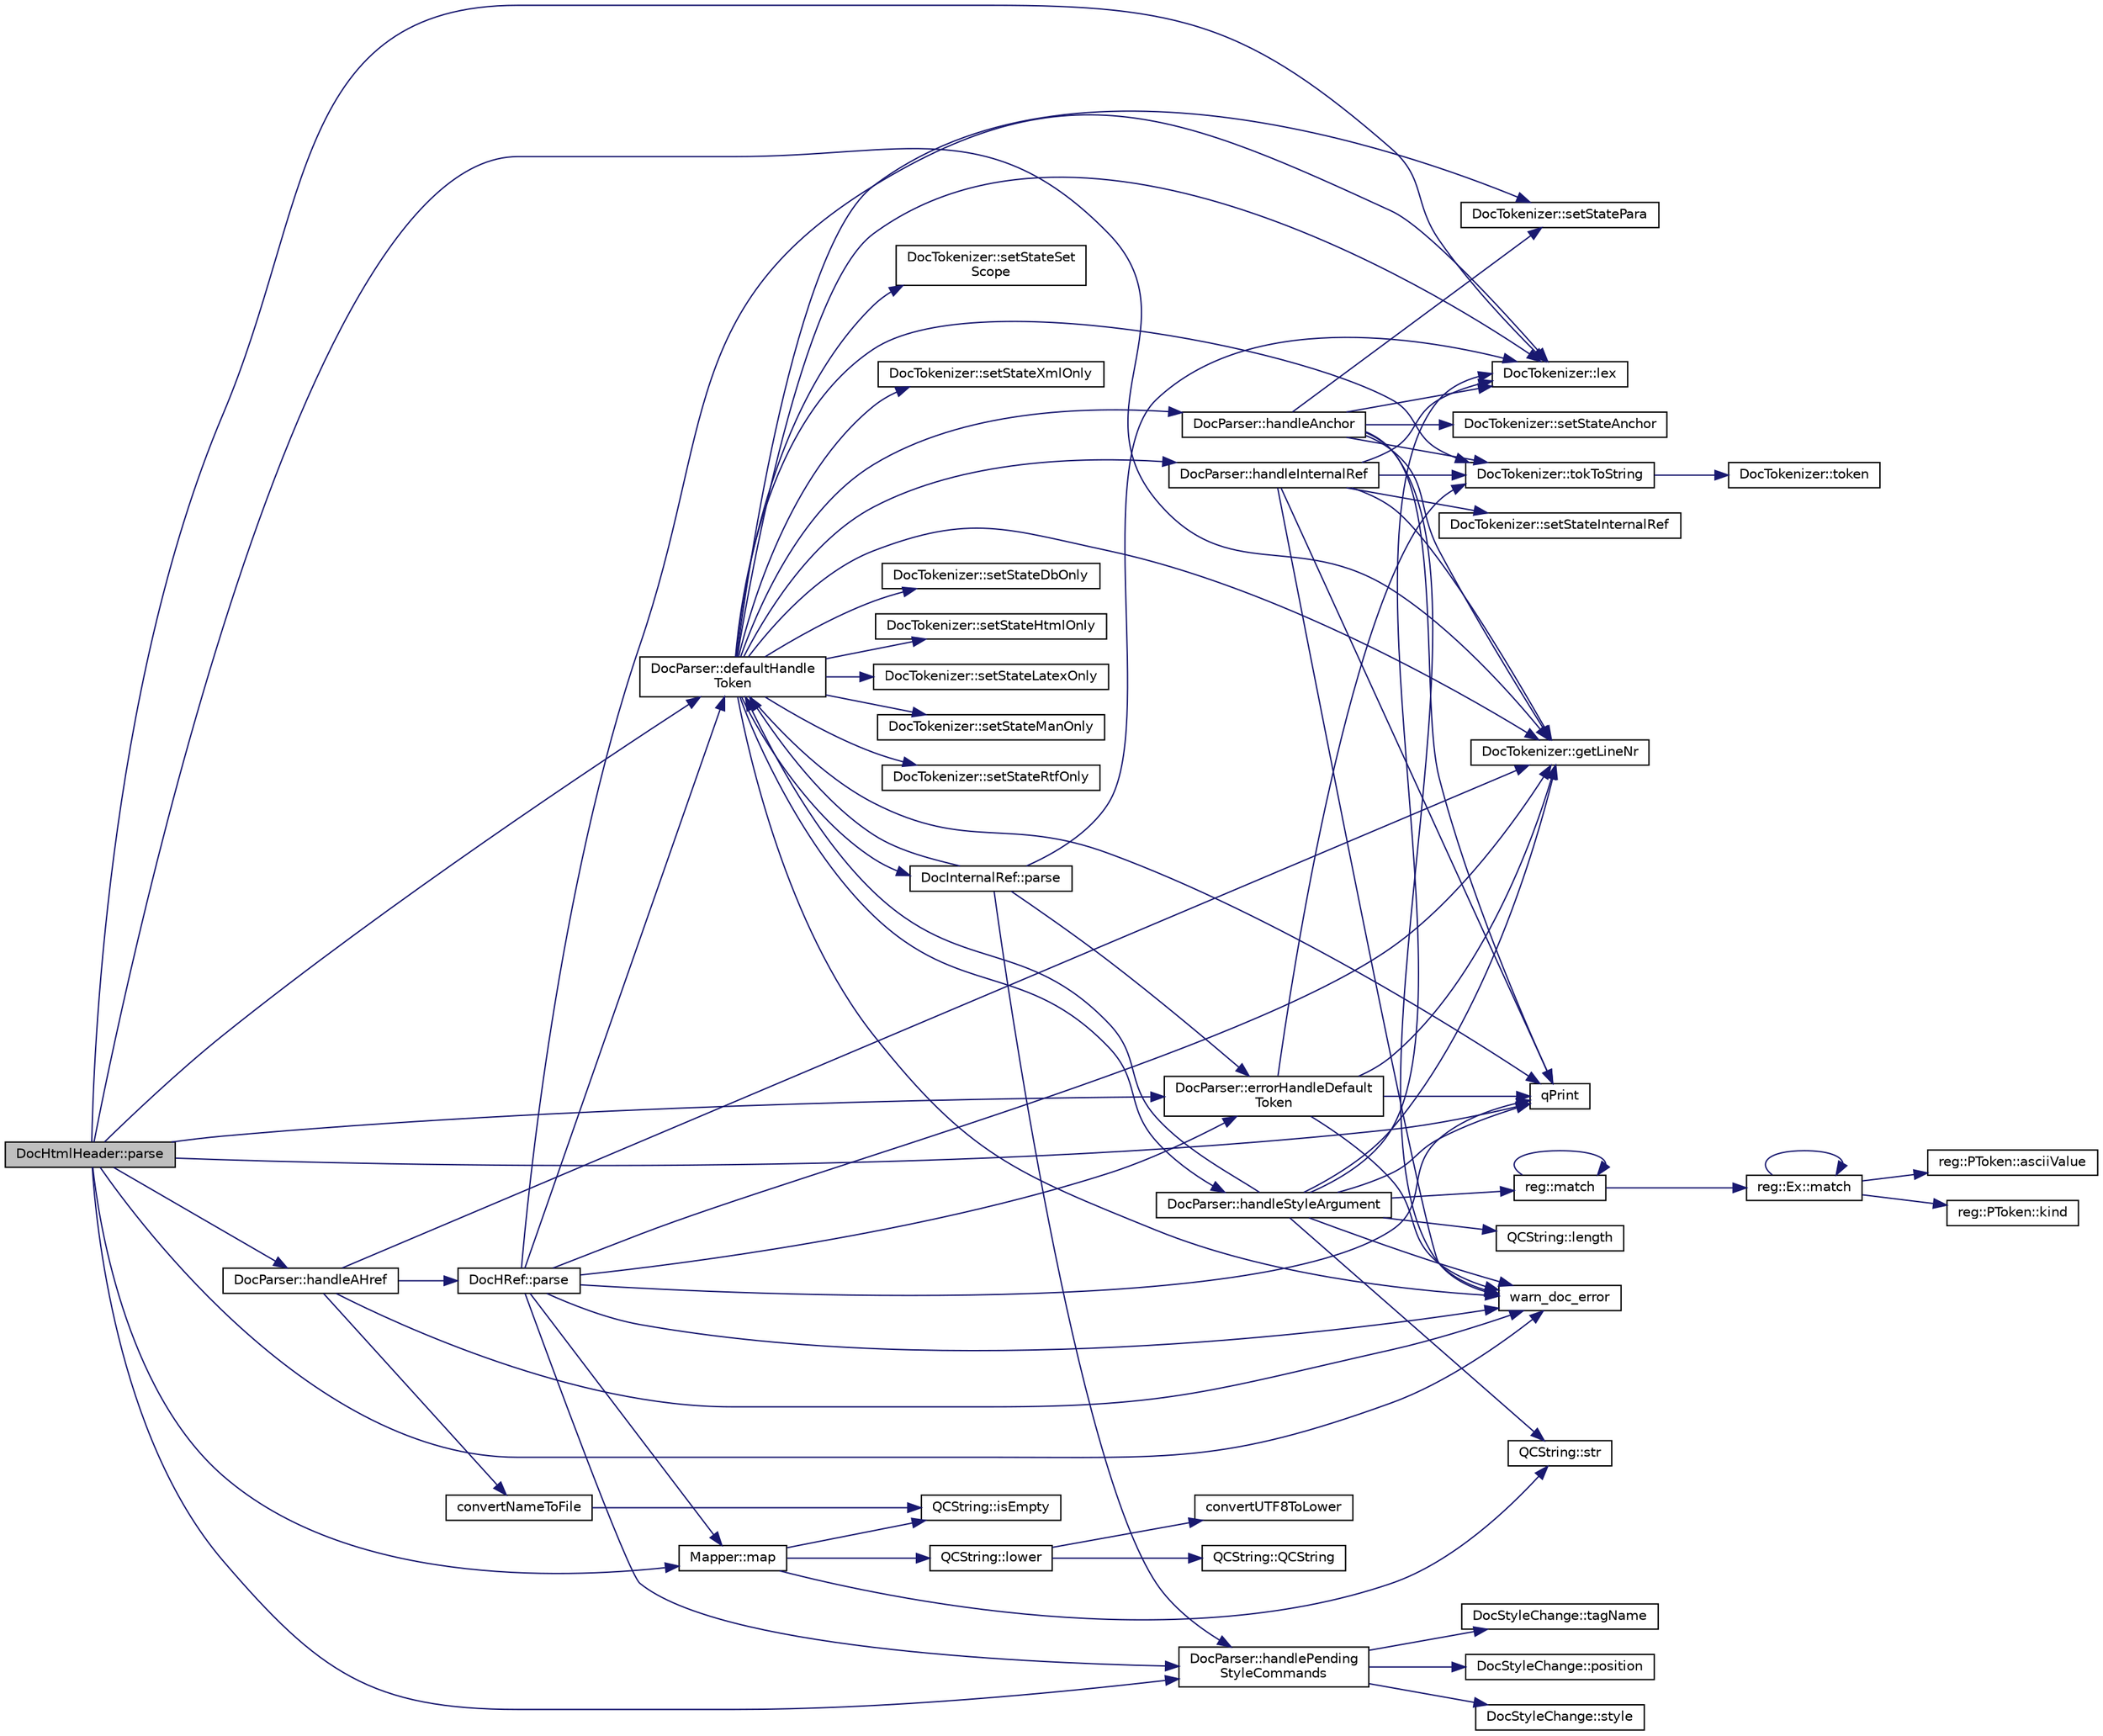 digraph "DocHtmlHeader::parse"
{
 // LATEX_PDF_SIZE
  edge [fontname="Helvetica",fontsize="10",labelfontname="Helvetica",labelfontsize="10"];
  node [fontname="Helvetica",fontsize="10",shape=record];
  rankdir="LR";
  Node1 [label="DocHtmlHeader::parse",height=0.2,width=0.4,color="black", fillcolor="grey75", style="filled", fontcolor="black",tooltip=" "];
  Node1 -> Node2 [color="midnightblue",fontsize="10",style="solid",fontname="Helvetica"];
  Node2 [label="DocParser::defaultHandle\lToken",height=0.2,width=0.4,color="black", fillcolor="white", style="filled",URL="$classDocParser.html#ae3b839888ebff196345bf51d4aa323cb",tooltip=" "];
  Node2 -> Node3 [color="midnightblue",fontsize="10",style="solid",fontname="Helvetica"];
  Node3 [label="DocTokenizer::getLineNr",height=0.2,width=0.4,color="black", fillcolor="white", style="filled",URL="$classDocTokenizer.html#ae5366d3fa4095f81903bcc38ca7c88c7",tooltip=" "];
  Node2 -> Node4 [color="midnightblue",fontsize="10",style="solid",fontname="Helvetica"];
  Node4 [label="DocParser::handleAnchor",height=0.2,width=0.4,color="black", fillcolor="white", style="filled",URL="$classDocParser.html#a954683643a71b9f80f5be6dc5ad89bd2",tooltip=" "];
  Node4 -> Node3 [color="midnightblue",fontsize="10",style="solid",fontname="Helvetica"];
  Node4 -> Node5 [color="midnightblue",fontsize="10",style="solid",fontname="Helvetica"];
  Node5 [label="DocTokenizer::lex",height=0.2,width=0.4,color="black", fillcolor="white", style="filled",URL="$classDocTokenizer.html#a8986c06e98f6abf4c375fc8a3629a3b8",tooltip=" "];
  Node4 -> Node6 [color="midnightblue",fontsize="10",style="solid",fontname="Helvetica"];
  Node6 [label="qPrint",height=0.2,width=0.4,color="black", fillcolor="white", style="filled",URL="$qcstring_8h.html#a9851ebb5ae2f65b4d2b1d08421edbfd2",tooltip=" "];
  Node4 -> Node7 [color="midnightblue",fontsize="10",style="solid",fontname="Helvetica"];
  Node7 [label="DocTokenizer::setStateAnchor",height=0.2,width=0.4,color="black", fillcolor="white", style="filled",URL="$classDocTokenizer.html#a61dcd0ef63e1d16cf7fe47ecf5bc8892",tooltip=" "];
  Node4 -> Node8 [color="midnightblue",fontsize="10",style="solid",fontname="Helvetica"];
  Node8 [label="DocTokenizer::setStatePara",height=0.2,width=0.4,color="black", fillcolor="white", style="filled",URL="$classDocTokenizer.html#ae3c97a1c50f2345ed8a821b064752e4c",tooltip=" "];
  Node4 -> Node9 [color="midnightblue",fontsize="10",style="solid",fontname="Helvetica"];
  Node9 [label="DocTokenizer::tokToString",height=0.2,width=0.4,color="black", fillcolor="white", style="filled",URL="$classDocTokenizer.html#a37658bdc27c38125a5adc9e3278df7a4",tooltip=" "];
  Node9 -> Node10 [color="midnightblue",fontsize="10",style="solid",fontname="Helvetica"];
  Node10 [label="DocTokenizer::token",height=0.2,width=0.4,color="black", fillcolor="white", style="filled",URL="$classDocTokenizer.html#a060403865cc48ca7f55af46d8272282c",tooltip=" "];
  Node4 -> Node11 [color="midnightblue",fontsize="10",style="solid",fontname="Helvetica"];
  Node11 [label="warn_doc_error",height=0.2,width=0.4,color="black", fillcolor="white", style="filled",URL="$message_8cpp.html#a64240af0f75c8052d6bb3a4d1c684936",tooltip=" "];
  Node2 -> Node12 [color="midnightblue",fontsize="10",style="solid",fontname="Helvetica"];
  Node12 [label="DocParser::handleInternalRef",height=0.2,width=0.4,color="black", fillcolor="white", style="filled",URL="$classDocParser.html#acfc6b3d27d0cef1ce9177fb56291366d",tooltip=" "];
  Node12 -> Node3 [color="midnightblue",fontsize="10",style="solid",fontname="Helvetica"];
  Node12 -> Node5 [color="midnightblue",fontsize="10",style="solid",fontname="Helvetica"];
  Node12 -> Node6 [color="midnightblue",fontsize="10",style="solid",fontname="Helvetica"];
  Node12 -> Node13 [color="midnightblue",fontsize="10",style="solid",fontname="Helvetica"];
  Node13 [label="DocTokenizer::setStateInternalRef",height=0.2,width=0.4,color="black", fillcolor="white", style="filled",URL="$classDocTokenizer.html#ac3823e30efb8777b24236bf28c1fac52",tooltip=" "];
  Node12 -> Node9 [color="midnightblue",fontsize="10",style="solid",fontname="Helvetica"];
  Node12 -> Node11 [color="midnightblue",fontsize="10",style="solid",fontname="Helvetica"];
  Node2 -> Node14 [color="midnightblue",fontsize="10",style="solid",fontname="Helvetica"];
  Node14 [label="DocParser::handleStyleArgument",height=0.2,width=0.4,color="black", fillcolor="white", style="filled",URL="$classDocParser.html#a8bd122254c5818e5984dae6c31c2dbad",tooltip=" "];
  Node14 -> Node2 [color="midnightblue",fontsize="10",style="solid",fontname="Helvetica"];
  Node14 -> Node3 [color="midnightblue",fontsize="10",style="solid",fontname="Helvetica"];
  Node14 -> Node15 [color="midnightblue",fontsize="10",style="solid",fontname="Helvetica"];
  Node15 [label="QCString::length",height=0.2,width=0.4,color="black", fillcolor="white", style="filled",URL="$classQCString.html#ac52596733e9110b778019946d73fb268",tooltip=" "];
  Node14 -> Node5 [color="midnightblue",fontsize="10",style="solid",fontname="Helvetica"];
  Node14 -> Node16 [color="midnightblue",fontsize="10",style="solid",fontname="Helvetica"];
  Node16 [label="reg::match",height=0.2,width=0.4,color="black", fillcolor="white", style="filled",URL="$namespacereg.html#a1a29dcc7e2ccf462503adc5d496881ae",tooltip=" "];
  Node16 -> Node16 [color="midnightblue",fontsize="10",style="solid",fontname="Helvetica"];
  Node16 -> Node17 [color="midnightblue",fontsize="10",style="solid",fontname="Helvetica"];
  Node17 [label="reg::Ex::match",height=0.2,width=0.4,color="black", fillcolor="white", style="filled",URL="$classreg_1_1Ex.html#a9fc6293038a87e8995a13c0fdfd11499",tooltip=" "];
  Node17 -> Node18 [color="midnightblue",fontsize="10",style="solid",fontname="Helvetica"];
  Node18 [label="reg::PToken::asciiValue",height=0.2,width=0.4,color="black", fillcolor="white", style="filled",URL="$classreg_1_1PToken.html#a34589c92a4e8ff59eb14c5536e760929",tooltip=" "];
  Node17 -> Node19 [color="midnightblue",fontsize="10",style="solid",fontname="Helvetica"];
  Node19 [label="reg::PToken::kind",height=0.2,width=0.4,color="black", fillcolor="white", style="filled",URL="$classreg_1_1PToken.html#a5b947291aff91a346d6526074989a9fa",tooltip=" "];
  Node17 -> Node17 [color="midnightblue",fontsize="10",style="solid",fontname="Helvetica"];
  Node14 -> Node6 [color="midnightblue",fontsize="10",style="solid",fontname="Helvetica"];
  Node14 -> Node20 [color="midnightblue",fontsize="10",style="solid",fontname="Helvetica"];
  Node20 [label="QCString::str",height=0.2,width=0.4,color="black", fillcolor="white", style="filled",URL="$classQCString.html#a9824b07232eea418ab3b3e7dc3178eec",tooltip=" "];
  Node14 -> Node11 [color="midnightblue",fontsize="10",style="solid",fontname="Helvetica"];
  Node2 -> Node5 [color="midnightblue",fontsize="10",style="solid",fontname="Helvetica"];
  Node2 -> Node21 [color="midnightblue",fontsize="10",style="solid",fontname="Helvetica"];
  Node21 [label="DocInternalRef::parse",height=0.2,width=0.4,color="black", fillcolor="white", style="filled",URL="$classDocInternalRef.html#ab9cc38fde444889a618974f396bf36ed",tooltip=" "];
  Node21 -> Node2 [color="midnightblue",fontsize="10",style="solid",fontname="Helvetica"];
  Node21 -> Node22 [color="midnightblue",fontsize="10",style="solid",fontname="Helvetica"];
  Node22 [label="DocParser::errorHandleDefault\lToken",height=0.2,width=0.4,color="black", fillcolor="white", style="filled",URL="$classDocParser.html#ac9b469e67a11a78b65a434e4e242c380",tooltip=" "];
  Node22 -> Node3 [color="midnightblue",fontsize="10",style="solid",fontname="Helvetica"];
  Node22 -> Node6 [color="midnightblue",fontsize="10",style="solid",fontname="Helvetica"];
  Node22 -> Node9 [color="midnightblue",fontsize="10",style="solid",fontname="Helvetica"];
  Node22 -> Node11 [color="midnightblue",fontsize="10",style="solid",fontname="Helvetica"];
  Node21 -> Node23 [color="midnightblue",fontsize="10",style="solid",fontname="Helvetica"];
  Node23 [label="DocParser::handlePending\lStyleCommands",height=0.2,width=0.4,color="black", fillcolor="white", style="filled",URL="$classDocParser.html#a0dc4012a002f37af6903c9edc7bd4265",tooltip=" "];
  Node23 -> Node24 [color="midnightblue",fontsize="10",style="solid",fontname="Helvetica"];
  Node24 [label="DocStyleChange::position",height=0.2,width=0.4,color="black", fillcolor="white", style="filled",URL="$classDocStyleChange.html#a9cfdbb1f8ace3872966d8e6338cc9720",tooltip=" "];
  Node23 -> Node25 [color="midnightblue",fontsize="10",style="solid",fontname="Helvetica"];
  Node25 [label="DocStyleChange::style",height=0.2,width=0.4,color="black", fillcolor="white", style="filled",URL="$classDocStyleChange.html#a56d079390f264e34af453a015bd2e2c9",tooltip=" "];
  Node23 -> Node26 [color="midnightblue",fontsize="10",style="solid",fontname="Helvetica"];
  Node26 [label="DocStyleChange::tagName",height=0.2,width=0.4,color="black", fillcolor="white", style="filled",URL="$classDocStyleChange.html#a44ca0ca006829c1ca5d0fb87cb699a84",tooltip=" "];
  Node21 -> Node5 [color="midnightblue",fontsize="10",style="solid",fontname="Helvetica"];
  Node2 -> Node6 [color="midnightblue",fontsize="10",style="solid",fontname="Helvetica"];
  Node2 -> Node27 [color="midnightblue",fontsize="10",style="solid",fontname="Helvetica"];
  Node27 [label="DocTokenizer::setStateDbOnly",height=0.2,width=0.4,color="black", fillcolor="white", style="filled",URL="$classDocTokenizer.html#abd6696245928c12d39088589853903f0",tooltip=" "];
  Node2 -> Node28 [color="midnightblue",fontsize="10",style="solid",fontname="Helvetica"];
  Node28 [label="DocTokenizer::setStateHtmlOnly",height=0.2,width=0.4,color="black", fillcolor="white", style="filled",URL="$classDocTokenizer.html#ac363da2884c9fac4485a41f4c62f30ec",tooltip=" "];
  Node2 -> Node29 [color="midnightblue",fontsize="10",style="solid",fontname="Helvetica"];
  Node29 [label="DocTokenizer::setStateLatexOnly",height=0.2,width=0.4,color="black", fillcolor="white", style="filled",URL="$classDocTokenizer.html#a809628767bfb37617b67e8909177c379",tooltip=" "];
  Node2 -> Node30 [color="midnightblue",fontsize="10",style="solid",fontname="Helvetica"];
  Node30 [label="DocTokenizer::setStateManOnly",height=0.2,width=0.4,color="black", fillcolor="white", style="filled",URL="$classDocTokenizer.html#a8b58ee7b91c9386f23990ae2a3aac4d6",tooltip=" "];
  Node2 -> Node8 [color="midnightblue",fontsize="10",style="solid",fontname="Helvetica"];
  Node2 -> Node31 [color="midnightblue",fontsize="10",style="solid",fontname="Helvetica"];
  Node31 [label="DocTokenizer::setStateRtfOnly",height=0.2,width=0.4,color="black", fillcolor="white", style="filled",URL="$classDocTokenizer.html#a663752c3113ff8c63348c9efb7dc48ab",tooltip=" "];
  Node2 -> Node32 [color="midnightblue",fontsize="10",style="solid",fontname="Helvetica"];
  Node32 [label="DocTokenizer::setStateSet\lScope",height=0.2,width=0.4,color="black", fillcolor="white", style="filled",URL="$classDocTokenizer.html#af231e89152d53e5c666cf3e18aaadb8f",tooltip=" "];
  Node2 -> Node33 [color="midnightblue",fontsize="10",style="solid",fontname="Helvetica"];
  Node33 [label="DocTokenizer::setStateXmlOnly",height=0.2,width=0.4,color="black", fillcolor="white", style="filled",URL="$classDocTokenizer.html#aeb9d0c6ca2a16fa2b0d11aaca48d29f7",tooltip=" "];
  Node2 -> Node9 [color="midnightblue",fontsize="10",style="solid",fontname="Helvetica"];
  Node2 -> Node11 [color="midnightblue",fontsize="10",style="solid",fontname="Helvetica"];
  Node1 -> Node22 [color="midnightblue",fontsize="10",style="solid",fontname="Helvetica"];
  Node1 -> Node3 [color="midnightblue",fontsize="10",style="solid",fontname="Helvetica"];
  Node1 -> Node34 [color="midnightblue",fontsize="10",style="solid",fontname="Helvetica"];
  Node34 [label="DocParser::handleAHref",height=0.2,width=0.4,color="black", fillcolor="white", style="filled",URL="$classDocParser.html#af16a336efd143d971f40c7213bbf98ce",tooltip=" "];
  Node34 -> Node35 [color="midnightblue",fontsize="10",style="solid",fontname="Helvetica"];
  Node35 [label="convertNameToFile",height=0.2,width=0.4,color="black", fillcolor="white", style="filled",URL="$util_8cpp.html#a8e04495ad97c6aab7960cc989e3f8c67",tooltip=" "];
  Node35 -> Node36 [color="midnightblue",fontsize="10",style="solid",fontname="Helvetica"];
  Node36 [label="QCString::isEmpty",height=0.2,width=0.4,color="black", fillcolor="white", style="filled",URL="$classQCString.html#a621c4090d69ad7d05ef8e5234376c3d8",tooltip=" "];
  Node34 -> Node3 [color="midnightblue",fontsize="10",style="solid",fontname="Helvetica"];
  Node34 -> Node37 [color="midnightblue",fontsize="10",style="solid",fontname="Helvetica"];
  Node37 [label="DocHRef::parse",height=0.2,width=0.4,color="black", fillcolor="white", style="filled",URL="$classDocHRef.html#a07934cfcbc2cfb3709b90915cf087135",tooltip=" "];
  Node37 -> Node2 [color="midnightblue",fontsize="10",style="solid",fontname="Helvetica"];
  Node37 -> Node22 [color="midnightblue",fontsize="10",style="solid",fontname="Helvetica"];
  Node37 -> Node3 [color="midnightblue",fontsize="10",style="solid",fontname="Helvetica"];
  Node37 -> Node23 [color="midnightblue",fontsize="10",style="solid",fontname="Helvetica"];
  Node37 -> Node5 [color="midnightblue",fontsize="10",style="solid",fontname="Helvetica"];
  Node37 -> Node38 [color="midnightblue",fontsize="10",style="solid",fontname="Helvetica"];
  Node38 [label="Mapper::map",height=0.2,width=0.4,color="black", fillcolor="white", style="filled",URL="$classMapper.html#a76bc83f0e5310d8c9b201957d341f4b5",tooltip=" "];
  Node38 -> Node36 [color="midnightblue",fontsize="10",style="solid",fontname="Helvetica"];
  Node38 -> Node39 [color="midnightblue",fontsize="10",style="solid",fontname="Helvetica"];
  Node39 [label="QCString::lower",height=0.2,width=0.4,color="black", fillcolor="white", style="filled",URL="$classQCString.html#a33688239622e659cfb469fbd62c9cccb",tooltip=" "];
  Node39 -> Node40 [color="midnightblue",fontsize="10",style="solid",fontname="Helvetica"];
  Node40 [label="convertUTF8ToLower",height=0.2,width=0.4,color="black", fillcolor="white", style="filled",URL="$utf8_8cpp.html#a90000b3876f8ff0fed72d2c31ecdfe11",tooltip=" "];
  Node39 -> Node41 [color="midnightblue",fontsize="10",style="solid",fontname="Helvetica"];
  Node41 [label="QCString::QCString",height=0.2,width=0.4,color="black", fillcolor="white", style="filled",URL="$classQCString.html#ad691e1087cc03e14e00d1147ae0ecab7",tooltip=" "];
  Node38 -> Node20 [color="midnightblue",fontsize="10",style="solid",fontname="Helvetica"];
  Node37 -> Node6 [color="midnightblue",fontsize="10",style="solid",fontname="Helvetica"];
  Node37 -> Node11 [color="midnightblue",fontsize="10",style="solid",fontname="Helvetica"];
  Node34 -> Node11 [color="midnightblue",fontsize="10",style="solid",fontname="Helvetica"];
  Node1 -> Node23 [color="midnightblue",fontsize="10",style="solid",fontname="Helvetica"];
  Node1 -> Node5 [color="midnightblue",fontsize="10",style="solid",fontname="Helvetica"];
  Node1 -> Node38 [color="midnightblue",fontsize="10",style="solid",fontname="Helvetica"];
  Node1 -> Node6 [color="midnightblue",fontsize="10",style="solid",fontname="Helvetica"];
  Node1 -> Node11 [color="midnightblue",fontsize="10",style="solid",fontname="Helvetica"];
}
